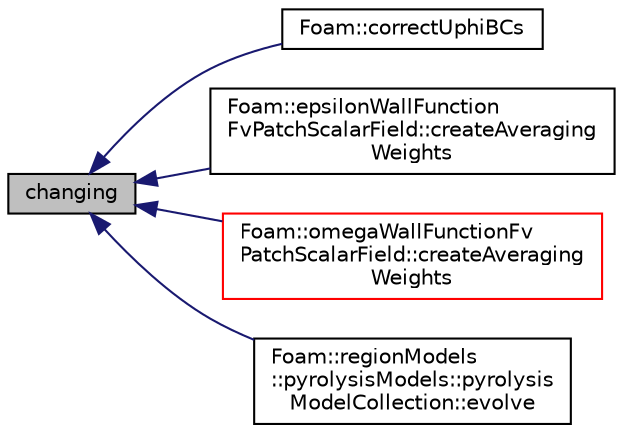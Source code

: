 digraph "changing"
{
  bgcolor="transparent";
  edge [fontname="Helvetica",fontsize="10",labelfontname="Helvetica",labelfontsize="10"];
  node [fontname="Helvetica",fontsize="10",shape=record];
  rankdir="LR";
  Node1 [label="changing",height=0.2,width=0.4,color="black", fillcolor="grey75", style="filled", fontcolor="black"];
  Node1 -> Node2 [dir="back",color="midnightblue",fontsize="10",style="solid",fontname="Helvetica"];
  Node2 [label="Foam::correctUphiBCs",height=0.2,width=0.4,color="black",URL="$a10725.html#a4908ea05b85fdeaef82622b27418b56b",tooltip="If the mesh is moving correct the velocity BCs on the moving walls to. "];
  Node1 -> Node3 [dir="back",color="midnightblue",fontsize="10",style="solid",fontname="Helvetica"];
  Node3 [label="Foam::epsilonWallFunction\lFvPatchScalarField::createAveraging\lWeights",height=0.2,width=0.4,color="black",URL="$a00662.html#a7e3f26a2eb2d1d475fca3c80c5fa26f0",tooltip="Create the averaging weights for cells which are bounded by. "];
  Node1 -> Node4 [dir="back",color="midnightblue",fontsize="10",style="solid",fontname="Helvetica"];
  Node4 [label="Foam::omegaWallFunctionFv\lPatchScalarField::createAveraging\lWeights",height=0.2,width=0.4,color="red",URL="$a01706.html#a7e3f26a2eb2d1d475fca3c80c5fa26f0",tooltip="Create the averaging weights for cells which are bounded by. "];
  Node1 -> Node5 [dir="back",color="midnightblue",fontsize="10",style="solid",fontname="Helvetica"];
  Node5 [label="Foam::regionModels\l::pyrolysisModels::pyrolysis\lModelCollection::evolve",height=0.2,width=0.4,color="black",URL="$a02044.html#a9e3bb886209d951167cd385c1ffe0b00",tooltip="Evolve regions. "];
}

